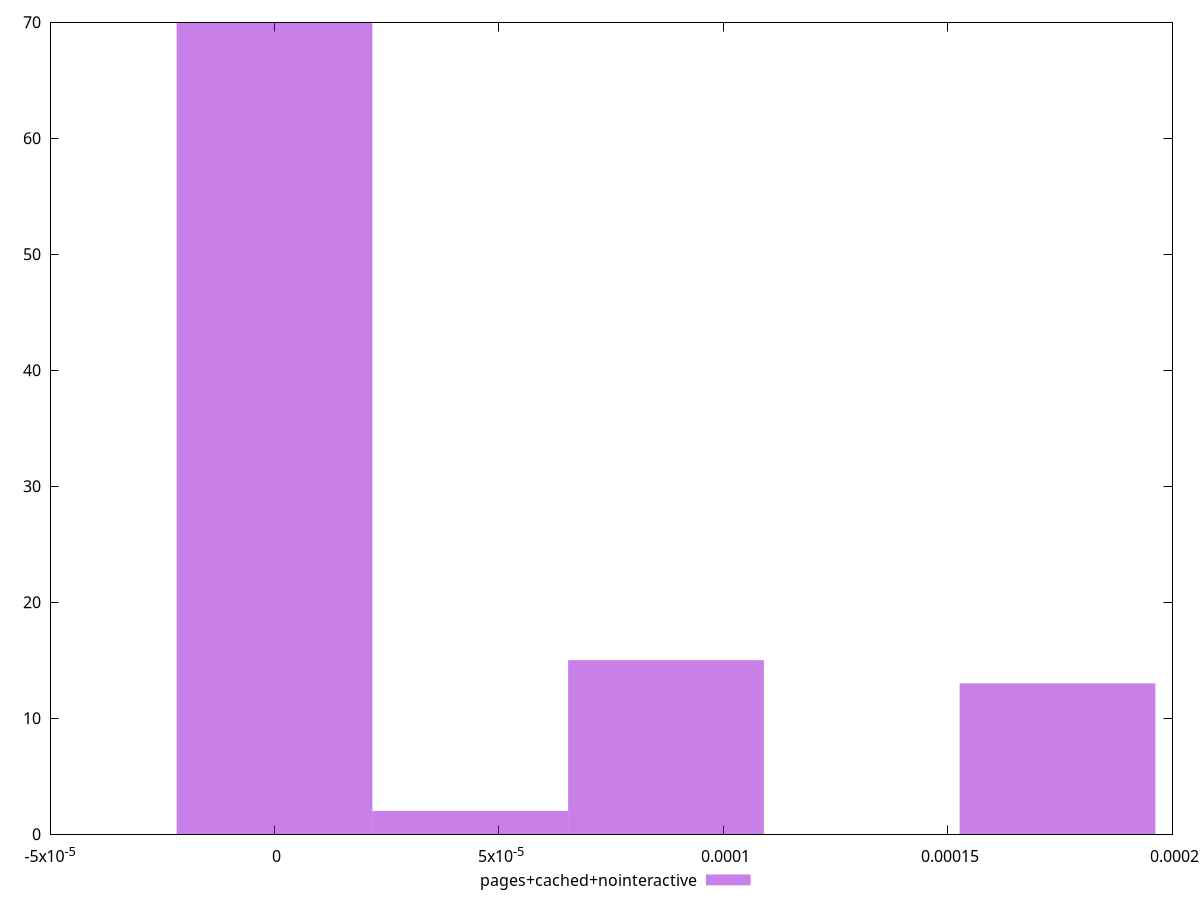 $_pagesCachedNointeractive <<EOF
0.00017438893188940612 13
0.00008719446594470306 15
0 70
0.00004359723297235153 2
EOF
set key outside below
set terminal pngcairo
set output "report_00005_2020-11-02T22-26-11.212Z/largest-contentful-paint/pages+cached+nointeractive//hist.png"
set yrange [0:70]
set boxwidth 0.00004359723297235153
set style fill transparent solid 0.5 noborder
plot $_pagesCachedNointeractive title "pages+cached+nointeractive" with boxes ,